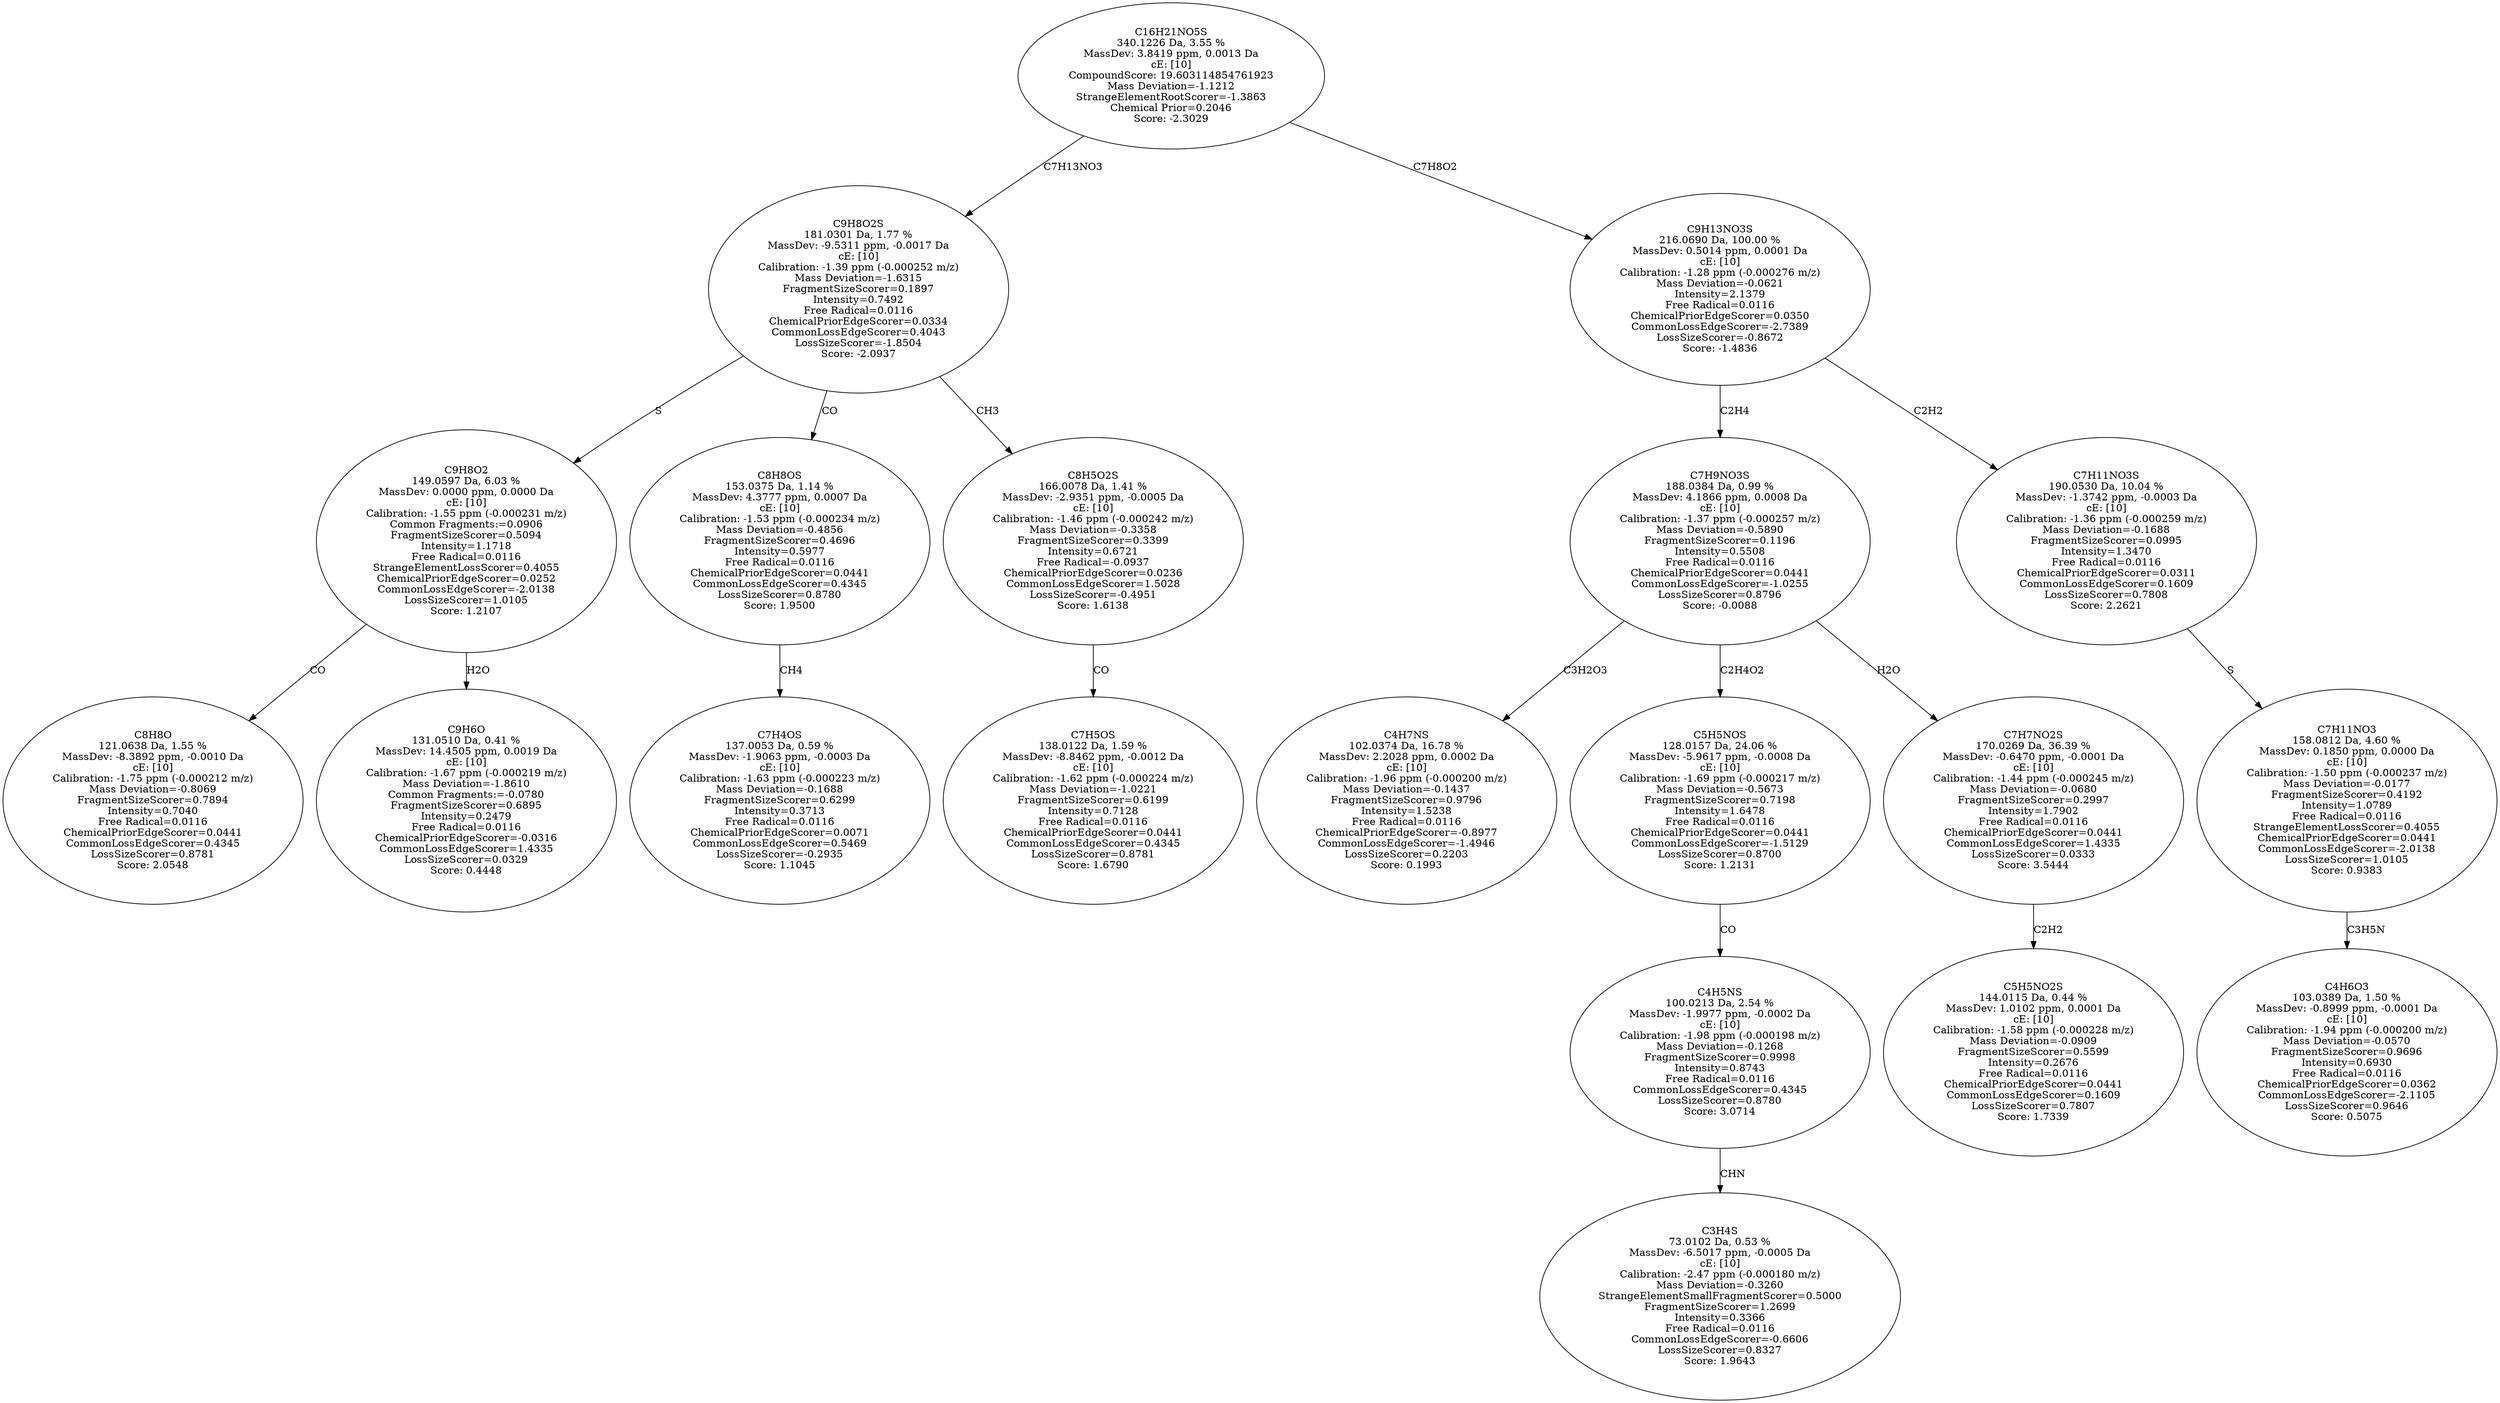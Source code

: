 strict digraph {
v1 [label="C8H8O\n121.0638 Da, 1.55 %\nMassDev: -8.3892 ppm, -0.0010 Da\ncE: [10]\nCalibration: -1.75 ppm (-0.000212 m/z)\nMass Deviation=-0.8069\nFragmentSizeScorer=0.7894\nIntensity=0.7040\nFree Radical=0.0116\nChemicalPriorEdgeScorer=0.0441\nCommonLossEdgeScorer=0.4345\nLossSizeScorer=0.8781\nScore: 2.0548"];
v2 [label="C9H6O\n131.0510 Da, 0.41 %\nMassDev: 14.4505 ppm, 0.0019 Da\ncE: [10]\nCalibration: -1.67 ppm (-0.000219 m/z)\nMass Deviation=-1.8610\nCommon Fragments:=-0.0780\nFragmentSizeScorer=0.6895\nIntensity=0.2479\nFree Radical=0.0116\nChemicalPriorEdgeScorer=-0.0316\nCommonLossEdgeScorer=1.4335\nLossSizeScorer=0.0329\nScore: 0.4448"];
v3 [label="C9H8O2\n149.0597 Da, 6.03 %\nMassDev: 0.0000 ppm, 0.0000 Da\ncE: [10]\nCalibration: -1.55 ppm (-0.000231 m/z)\nCommon Fragments:=0.0906\nFragmentSizeScorer=0.5094\nIntensity=1.1718\nFree Radical=0.0116\nStrangeElementLossScorer=0.4055\nChemicalPriorEdgeScorer=0.0252\nCommonLossEdgeScorer=-2.0138\nLossSizeScorer=1.0105\nScore: 1.2107"];
v4 [label="C7H4OS\n137.0053 Da, 0.59 %\nMassDev: -1.9063 ppm, -0.0003 Da\ncE: [10]\nCalibration: -1.63 ppm (-0.000223 m/z)\nMass Deviation=-0.1688\nFragmentSizeScorer=0.6299\nIntensity=0.3713\nFree Radical=0.0116\nChemicalPriorEdgeScorer=0.0071\nCommonLossEdgeScorer=0.5469\nLossSizeScorer=-0.2935\nScore: 1.1045"];
v5 [label="C8H8OS\n153.0375 Da, 1.14 %\nMassDev: 4.3777 ppm, 0.0007 Da\ncE: [10]\nCalibration: -1.53 ppm (-0.000234 m/z)\nMass Deviation=-0.4856\nFragmentSizeScorer=0.4696\nIntensity=0.5977\nFree Radical=0.0116\nChemicalPriorEdgeScorer=0.0441\nCommonLossEdgeScorer=0.4345\nLossSizeScorer=0.8780\nScore: 1.9500"];
v6 [label="C7H5OS\n138.0122 Da, 1.59 %\nMassDev: -8.8462 ppm, -0.0012 Da\ncE: [10]\nCalibration: -1.62 ppm (-0.000224 m/z)\nMass Deviation=-1.0221\nFragmentSizeScorer=0.6199\nIntensity=0.7128\nFree Radical=0.0116\nChemicalPriorEdgeScorer=0.0441\nCommonLossEdgeScorer=0.4345\nLossSizeScorer=0.8781\nScore: 1.6790"];
v7 [label="C8H5O2S\n166.0078 Da, 1.41 %\nMassDev: -2.9351 ppm, -0.0005 Da\ncE: [10]\nCalibration: -1.46 ppm (-0.000242 m/z)\nMass Deviation=-0.3358\nFragmentSizeScorer=0.3399\nIntensity=0.6721\nFree Radical=-0.0937\nChemicalPriorEdgeScorer=0.0236\nCommonLossEdgeScorer=1.5028\nLossSizeScorer=-0.4951\nScore: 1.6138"];
v8 [label="C9H8O2S\n181.0301 Da, 1.77 %\nMassDev: -9.5311 ppm, -0.0017 Da\ncE: [10]\nCalibration: -1.39 ppm (-0.000252 m/z)\nMass Deviation=-1.6315\nFragmentSizeScorer=0.1897\nIntensity=0.7492\nFree Radical=0.0116\nChemicalPriorEdgeScorer=0.0334\nCommonLossEdgeScorer=0.4043\nLossSizeScorer=-1.8504\nScore: -2.0937"];
v9 [label="C4H7NS\n102.0374 Da, 16.78 %\nMassDev: 2.2028 ppm, 0.0002 Da\ncE: [10]\nCalibration: -1.96 ppm (-0.000200 m/z)\nMass Deviation=-0.1437\nFragmentSizeScorer=0.9796\nIntensity=1.5238\nFree Radical=0.0116\nChemicalPriorEdgeScorer=-0.8977\nCommonLossEdgeScorer=-1.4946\nLossSizeScorer=0.2203\nScore: 0.1993"];
v10 [label="C3H4S\n73.0102 Da, 0.53 %\nMassDev: -6.5017 ppm, -0.0005 Da\ncE: [10]\nCalibration: -2.47 ppm (-0.000180 m/z)\nMass Deviation=-0.3260\nStrangeElementSmallFragmentScorer=0.5000\nFragmentSizeScorer=1.2699\nIntensity=0.3366\nFree Radical=0.0116\nCommonLossEdgeScorer=-0.6606\nLossSizeScorer=0.8327\nScore: 1.9643"];
v11 [label="C4H5NS\n100.0213 Da, 2.54 %\nMassDev: -1.9977 ppm, -0.0002 Da\ncE: [10]\nCalibration: -1.98 ppm (-0.000198 m/z)\nMass Deviation=-0.1268\nFragmentSizeScorer=0.9998\nIntensity=0.8743\nFree Radical=0.0116\nCommonLossEdgeScorer=0.4345\nLossSizeScorer=0.8780\nScore: 3.0714"];
v12 [label="C5H5NOS\n128.0157 Da, 24.06 %\nMassDev: -5.9617 ppm, -0.0008 Da\ncE: [10]\nCalibration: -1.69 ppm (-0.000217 m/z)\nMass Deviation=-0.5673\nFragmentSizeScorer=0.7198\nIntensity=1.6478\nFree Radical=0.0116\nChemicalPriorEdgeScorer=0.0441\nCommonLossEdgeScorer=-1.5129\nLossSizeScorer=0.8700\nScore: 1.2131"];
v13 [label="C5H5NO2S\n144.0115 Da, 0.44 %\nMassDev: 1.0102 ppm, 0.0001 Da\ncE: [10]\nCalibration: -1.58 ppm (-0.000228 m/z)\nMass Deviation=-0.0909\nFragmentSizeScorer=0.5599\nIntensity=0.2676\nFree Radical=0.0116\nChemicalPriorEdgeScorer=0.0441\nCommonLossEdgeScorer=0.1609\nLossSizeScorer=0.7807\nScore: 1.7339"];
v14 [label="C7H7NO2S\n170.0269 Da, 36.39 %\nMassDev: -0.6470 ppm, -0.0001 Da\ncE: [10]\nCalibration: -1.44 ppm (-0.000245 m/z)\nMass Deviation=-0.0680\nFragmentSizeScorer=0.2997\nIntensity=1.7902\nFree Radical=0.0116\nChemicalPriorEdgeScorer=0.0441\nCommonLossEdgeScorer=1.4335\nLossSizeScorer=0.0333\nScore: 3.5444"];
v15 [label="C7H9NO3S\n188.0384 Da, 0.99 %\nMassDev: 4.1866 ppm, 0.0008 Da\ncE: [10]\nCalibration: -1.37 ppm (-0.000257 m/z)\nMass Deviation=-0.5890\nFragmentSizeScorer=0.1196\nIntensity=0.5508\nFree Radical=0.0116\nChemicalPriorEdgeScorer=0.0441\nCommonLossEdgeScorer=-1.0255\nLossSizeScorer=0.8796\nScore: -0.0088"];
v16 [label="C4H6O3\n103.0389 Da, 1.50 %\nMassDev: -0.8999 ppm, -0.0001 Da\ncE: [10]\nCalibration: -1.94 ppm (-0.000200 m/z)\nMass Deviation=-0.0570\nFragmentSizeScorer=0.9696\nIntensity=0.6930\nFree Radical=0.0116\nChemicalPriorEdgeScorer=0.0362\nCommonLossEdgeScorer=-2.1105\nLossSizeScorer=0.9646\nScore: 0.5075"];
v17 [label="C7H11NO3\n158.0812 Da, 4.60 %\nMassDev: 0.1850 ppm, 0.0000 Da\ncE: [10]\nCalibration: -1.50 ppm (-0.000237 m/z)\nMass Deviation=-0.0177\nFragmentSizeScorer=0.4192\nIntensity=1.0789\nFree Radical=0.0116\nStrangeElementLossScorer=0.4055\nChemicalPriorEdgeScorer=0.0441\nCommonLossEdgeScorer=-2.0138\nLossSizeScorer=1.0105\nScore: 0.9383"];
v18 [label="C7H11NO3S\n190.0530 Da, 10.04 %\nMassDev: -1.3742 ppm, -0.0003 Da\ncE: [10]\nCalibration: -1.36 ppm (-0.000259 m/z)\nMass Deviation=-0.1688\nFragmentSizeScorer=0.0995\nIntensity=1.3470\nFree Radical=0.0116\nChemicalPriorEdgeScorer=0.0311\nCommonLossEdgeScorer=0.1609\nLossSizeScorer=0.7808\nScore: 2.2621"];
v19 [label="C9H13NO3S\n216.0690 Da, 100.00 %\nMassDev: 0.5014 ppm, 0.0001 Da\ncE: [10]\nCalibration: -1.28 ppm (-0.000276 m/z)\nMass Deviation=-0.0621\nIntensity=2.1379\nFree Radical=0.0116\nChemicalPriorEdgeScorer=0.0350\nCommonLossEdgeScorer=-2.7389\nLossSizeScorer=-0.8672\nScore: -1.4836"];
v20 [label="C16H21NO5S\n340.1226 Da, 3.55 %\nMassDev: 3.8419 ppm, 0.0013 Da\ncE: [10]\nCompoundScore: 19.603114854761923\nMass Deviation=-1.1212\nStrangeElementRootScorer=-1.3863\nChemical Prior=0.2046\nScore: -2.3029"];
v3 -> v1 [label="CO"];
v3 -> v2 [label="H2O"];
v8 -> v3 [label="S"];
v5 -> v4 [label="CH4"];
v8 -> v5 [label="CO"];
v7 -> v6 [label="CO"];
v8 -> v7 [label="CH3"];
v20 -> v8 [label="C7H13NO3"];
v15 -> v9 [label="C3H2O3"];
v11 -> v10 [label="CHN"];
v12 -> v11 [label="CO"];
v15 -> v12 [label="C2H4O2"];
v14 -> v13 [label="C2H2"];
v15 -> v14 [label="H2O"];
v19 -> v15 [label="C2H4"];
v17 -> v16 [label="C3H5N"];
v18 -> v17 [label="S"];
v19 -> v18 [label="C2H2"];
v20 -> v19 [label="C7H8O2"];
}
